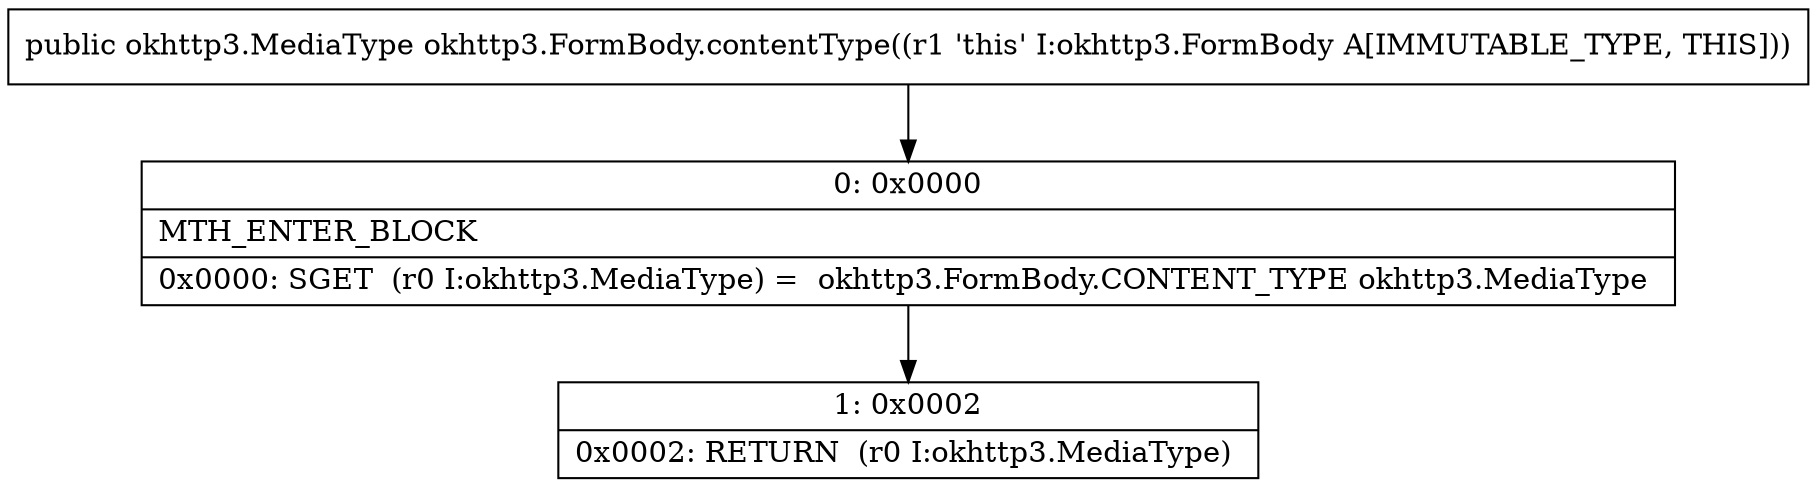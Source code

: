 digraph "CFG forokhttp3.FormBody.contentType()Lokhttp3\/MediaType;" {
Node_0 [shape=record,label="{0\:\ 0x0000|MTH_ENTER_BLOCK\l|0x0000: SGET  (r0 I:okhttp3.MediaType) =  okhttp3.FormBody.CONTENT_TYPE okhttp3.MediaType \l}"];
Node_1 [shape=record,label="{1\:\ 0x0002|0x0002: RETURN  (r0 I:okhttp3.MediaType) \l}"];
MethodNode[shape=record,label="{public okhttp3.MediaType okhttp3.FormBody.contentType((r1 'this' I:okhttp3.FormBody A[IMMUTABLE_TYPE, THIS])) }"];
MethodNode -> Node_0;
Node_0 -> Node_1;
}

